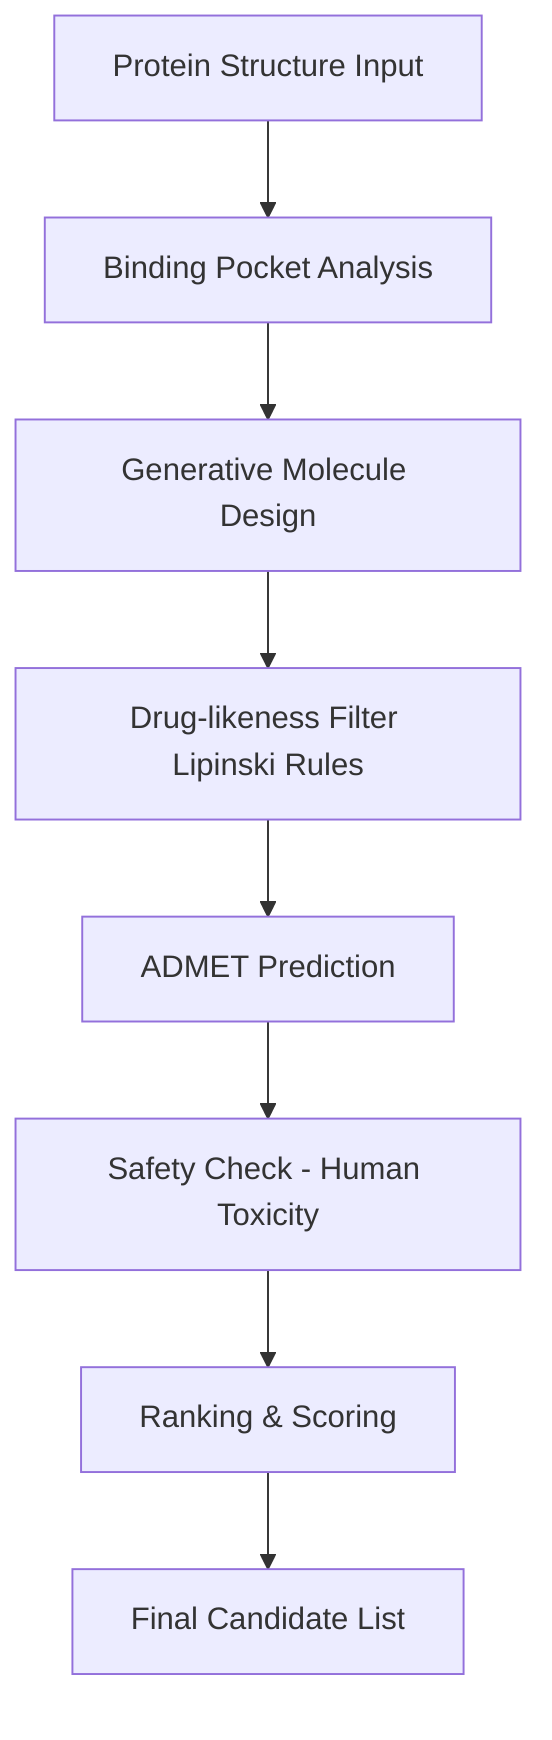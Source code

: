 flowchart TD
    A[Protein Structure Input] --> B[Binding Pocket Analysis]
    B --> C[Generative Molecule Design]
    C --> D[Drug-likeness Filter Lipinski Rules]
    D --> E[ADMET Prediction]
    E --> F[Safety Check - Human Toxicity]
    F --> G[Ranking & Scoring]
    G --> H[Final Candidate List]